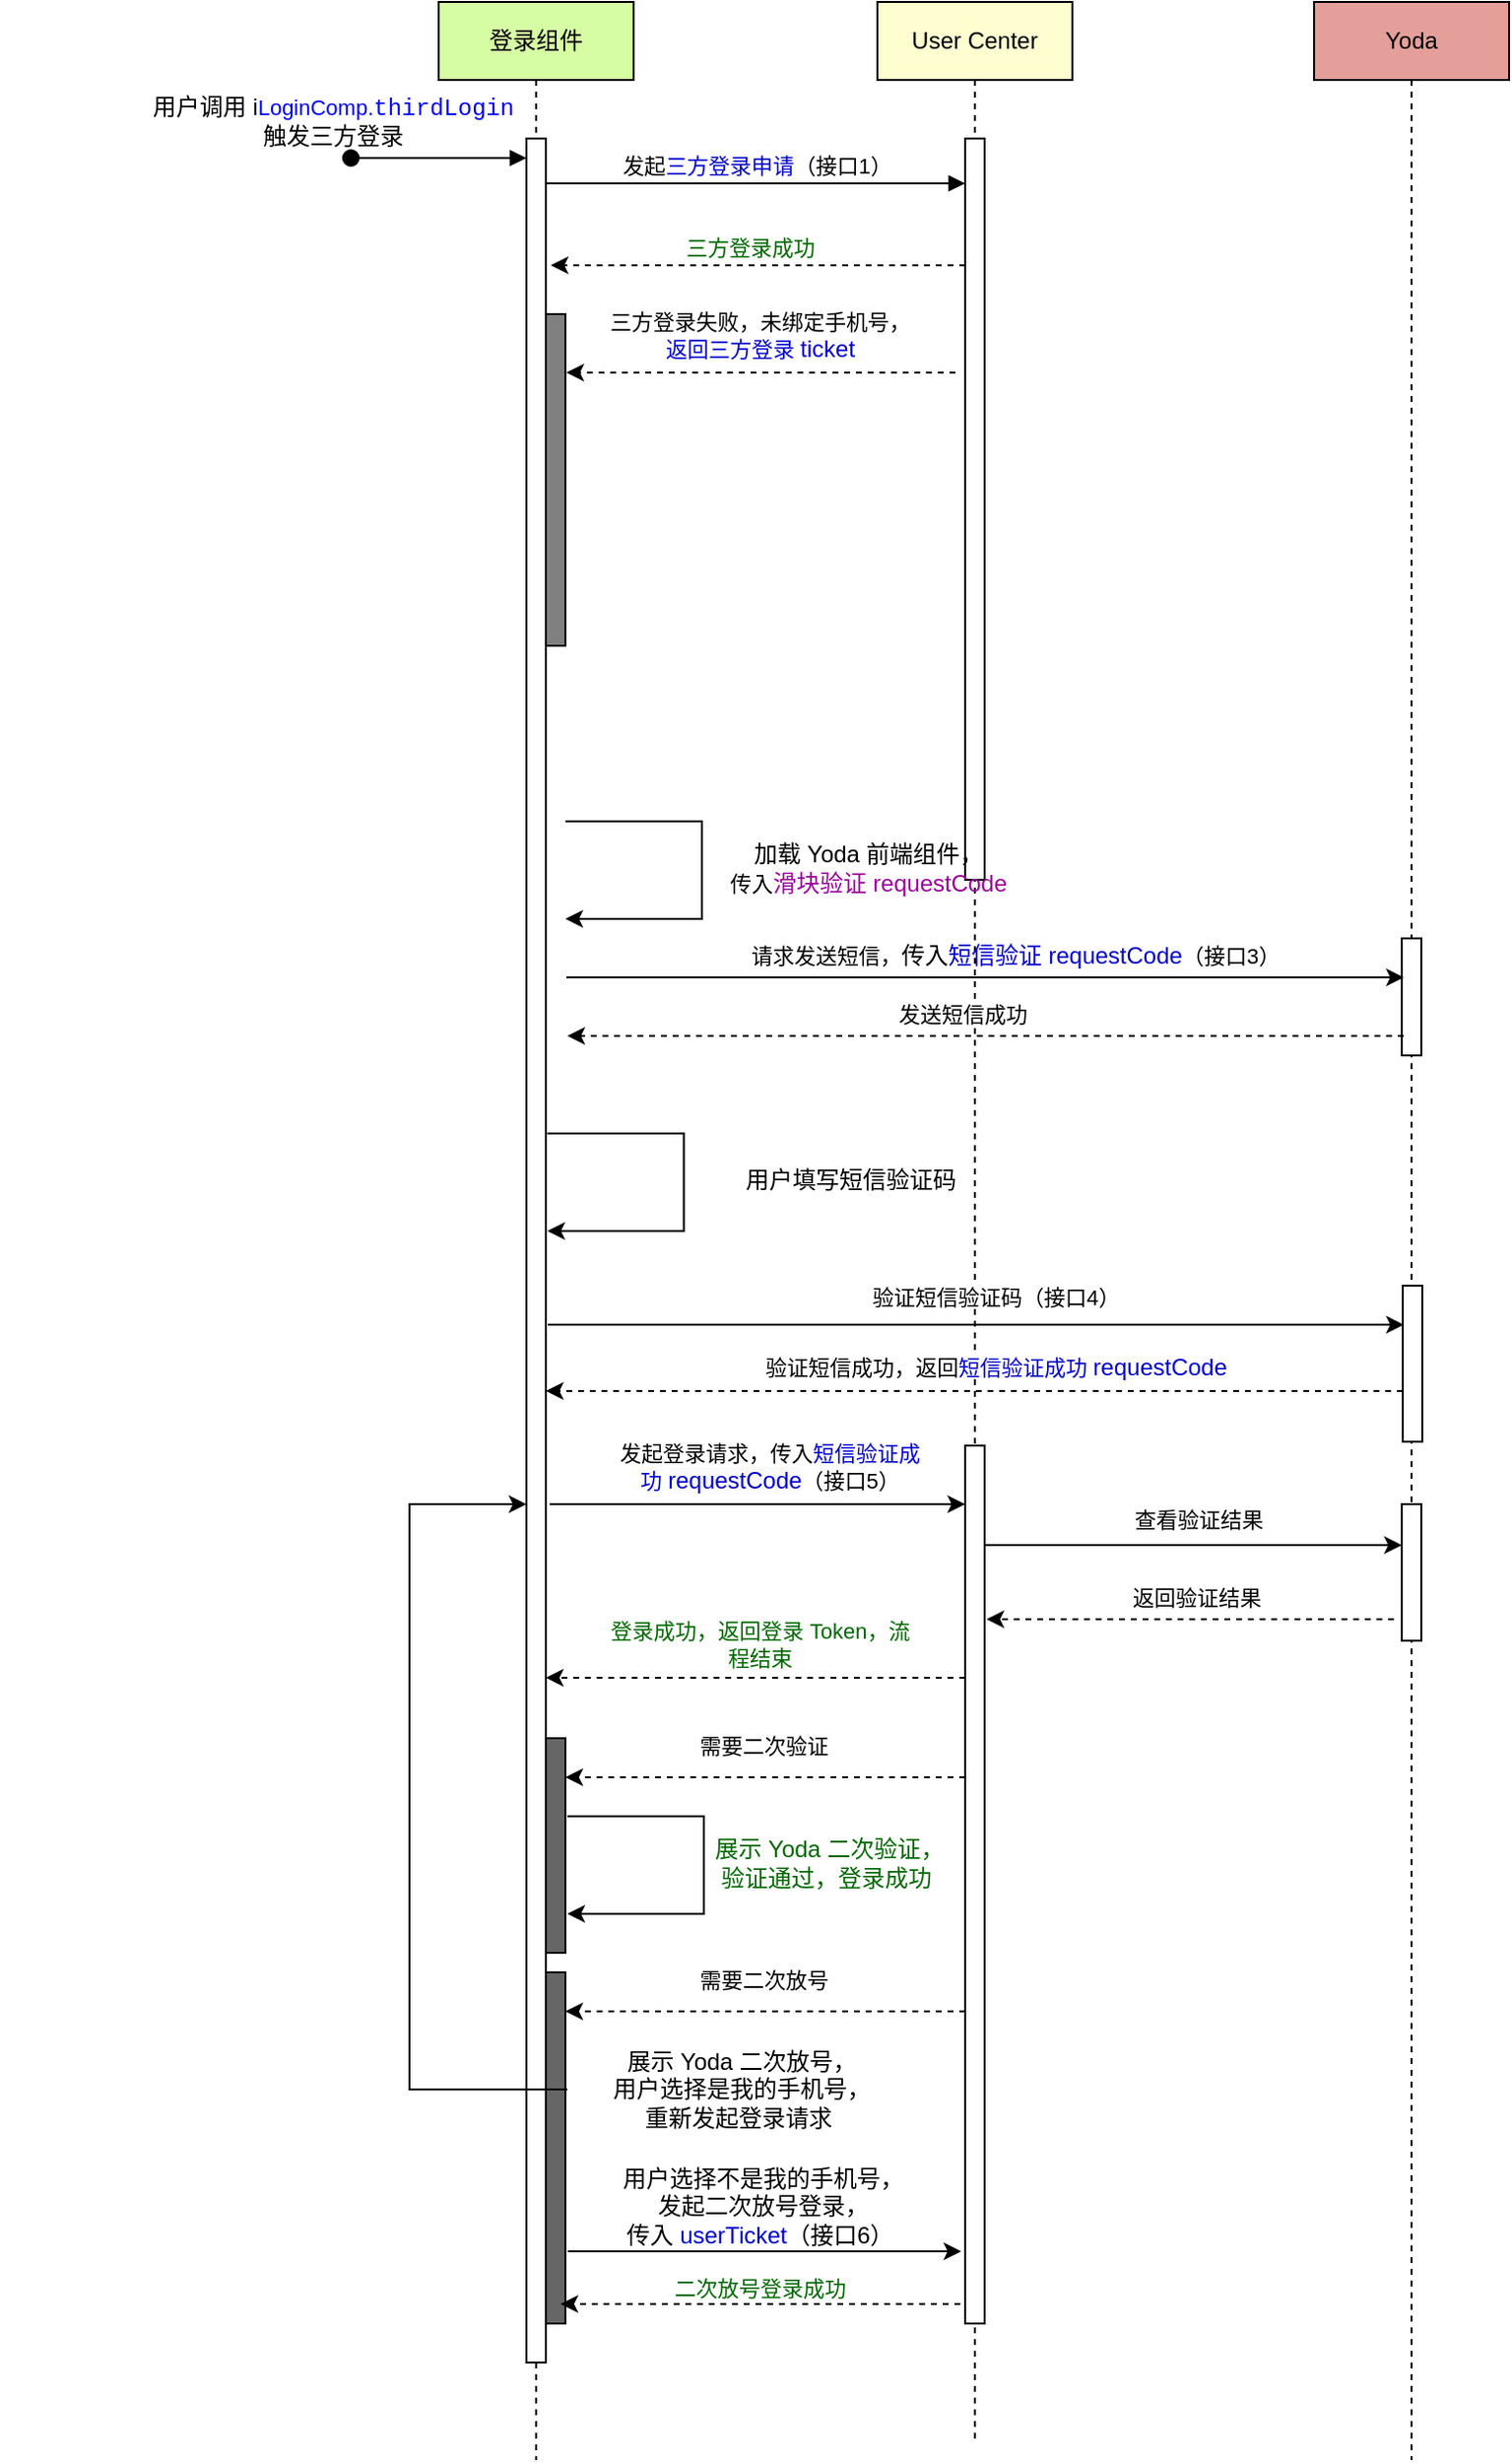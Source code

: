 <mxfile version="21.0.8" type="github">
  <diagram name="Page-1" id="2YBvvXClWsGukQMizWep">
    <mxGraphModel dx="2156" dy="663" grid="1" gridSize="10" guides="1" tooltips="1" connect="1" arrows="1" fold="1" page="1" pageScale="1" pageWidth="850" pageHeight="1100" math="0" shadow="0">
      <root>
        <mxCell id="0" />
        <mxCell id="1" parent="0" />
        <mxCell id="5poNSGUSoTGOrr6AFEc5-1" value="登录组件" style="shape=umlLifeline;perimeter=lifelinePerimeter;whiteSpace=wrap;html=1;container=0;dropTarget=0;collapsible=0;recursiveResize=0;outlineConnect=0;portConstraint=eastwest;newEdgeStyle={&quot;edgeStyle&quot;:&quot;elbowEdgeStyle&quot;,&quot;elbow&quot;:&quot;vertical&quot;,&quot;curved&quot;:0,&quot;rounded&quot;:0};fillColor=#D6FDA4;" vertex="1" parent="1">
          <mxGeometry x="145" y="70" width="100" height="1260" as="geometry" />
        </mxCell>
        <mxCell id="5poNSGUSoTGOrr6AFEc5-2" value="" style="html=1;points=[];perimeter=orthogonalPerimeter;outlineConnect=0;targetShapes=umlLifeline;portConstraint=eastwest;newEdgeStyle={&quot;edgeStyle&quot;:&quot;elbowEdgeStyle&quot;,&quot;elbow&quot;:&quot;vertical&quot;,&quot;curved&quot;:0,&quot;rounded&quot;:0};" vertex="1" parent="5poNSGUSoTGOrr6AFEc5-1">
          <mxGeometry x="45" y="70" width="10" height="1140" as="geometry" />
        </mxCell>
        <mxCell id="5poNSGUSoTGOrr6AFEc5-3" value="" style="html=1;verticalAlign=bottom;startArrow=oval;endArrow=block;startSize=8;edgeStyle=elbowEdgeStyle;elbow=vertical;curved=0;rounded=0;" edge="1" parent="5poNSGUSoTGOrr6AFEc5-1">
          <mxGeometry relative="1" as="geometry">
            <mxPoint x="-45" y="80" as="sourcePoint" />
            <mxPoint x="45" y="80" as="targetPoint" />
          </mxGeometry>
        </mxCell>
        <mxCell id="5poNSGUSoTGOrr6AFEc5-4" value="" style="html=1;points=[];perimeter=orthogonalPerimeter;outlineConnect=0;targetShapes=umlLifeline;portConstraint=eastwest;newEdgeStyle={&quot;edgeStyle&quot;:&quot;elbowEdgeStyle&quot;,&quot;elbow&quot;:&quot;vertical&quot;,&quot;curved&quot;:0,&quot;rounded&quot;:0};fillColor=#666666;" vertex="1" parent="5poNSGUSoTGOrr6AFEc5-1">
          <mxGeometry x="55" y="890" width="10" height="110" as="geometry" />
        </mxCell>
        <mxCell id="5poNSGUSoTGOrr6AFEc5-5" value="" style="html=1;points=[];perimeter=orthogonalPerimeter;outlineConnect=0;targetShapes=umlLifeline;portConstraint=eastwest;newEdgeStyle={&quot;edgeStyle&quot;:&quot;elbowEdgeStyle&quot;,&quot;elbow&quot;:&quot;vertical&quot;,&quot;curved&quot;:0,&quot;rounded&quot;:0};fillColor=#808080;" vertex="1" parent="5poNSGUSoTGOrr6AFEc5-1">
          <mxGeometry x="55" y="160" width="10" height="170" as="geometry" />
        </mxCell>
        <mxCell id="5poNSGUSoTGOrr6AFEc5-6" value="" style="html=1;points=[];perimeter=orthogonalPerimeter;outlineConnect=0;targetShapes=umlLifeline;portConstraint=eastwest;newEdgeStyle={&quot;edgeStyle&quot;:&quot;elbowEdgeStyle&quot;,&quot;elbow&quot;:&quot;vertical&quot;,&quot;curved&quot;:0,&quot;rounded&quot;:0};fillColor=#666666;" vertex="1" parent="5poNSGUSoTGOrr6AFEc5-1">
          <mxGeometry x="55" y="1010" width="10" height="180" as="geometry" />
        </mxCell>
        <mxCell id="5poNSGUSoTGOrr6AFEc5-7" value="User Center" style="shape=umlLifeline;perimeter=lifelinePerimeter;whiteSpace=wrap;html=1;container=0;dropTarget=0;collapsible=0;recursiveResize=0;outlineConnect=0;portConstraint=eastwest;newEdgeStyle={&quot;edgeStyle&quot;:&quot;elbowEdgeStyle&quot;,&quot;elbow&quot;:&quot;vertical&quot;,&quot;curved&quot;:0,&quot;rounded&quot;:0};fillColor=#FFFED1;" vertex="1" parent="1">
          <mxGeometry x="370" y="70" width="100" height="1250" as="geometry" />
        </mxCell>
        <mxCell id="5poNSGUSoTGOrr6AFEc5-8" value="" style="html=1;points=[];perimeter=orthogonalPerimeter;outlineConnect=0;targetShapes=umlLifeline;portConstraint=eastwest;newEdgeStyle={&quot;edgeStyle&quot;:&quot;elbowEdgeStyle&quot;,&quot;elbow&quot;:&quot;vertical&quot;,&quot;curved&quot;:0,&quot;rounded&quot;:0};" vertex="1" parent="5poNSGUSoTGOrr6AFEc5-7">
          <mxGeometry x="45" y="70" width="10" height="380" as="geometry" />
        </mxCell>
        <mxCell id="5poNSGUSoTGOrr6AFEc5-9" value="" style="html=1;points=[];perimeter=orthogonalPerimeter;outlineConnect=0;targetShapes=umlLifeline;portConstraint=eastwest;newEdgeStyle={&quot;edgeStyle&quot;:&quot;elbowEdgeStyle&quot;,&quot;elbow&quot;:&quot;vertical&quot;,&quot;curved&quot;:0,&quot;rounded&quot;:0};" vertex="1" parent="5poNSGUSoTGOrr6AFEc5-7">
          <mxGeometry x="45" y="740" width="10" height="450" as="geometry" />
        </mxCell>
        <mxCell id="5poNSGUSoTGOrr6AFEc5-10" value="发起&lt;font color=&quot;#0000cc&quot;&gt;三方登录申请&lt;/font&gt;（接口1）" style="html=1;verticalAlign=bottom;endArrow=block;edgeStyle=elbowEdgeStyle;elbow=horizontal;curved=0;rounded=0;" edge="1" parent="1">
          <mxGeometry x="0.005" relative="1" as="geometry">
            <mxPoint x="200" y="163" as="sourcePoint" />
            <Array as="points">
              <mxPoint x="285" y="163" />
            </Array>
            <mxPoint as="offset" />
            <mxPoint x="415" y="163" as="targetPoint" />
          </mxGeometry>
        </mxCell>
        <mxCell id="5poNSGUSoTGOrr6AFEc5-11" value="Yoda" style="shape=umlLifeline;perimeter=lifelinePerimeter;whiteSpace=wrap;html=1;container=0;dropTarget=0;collapsible=0;recursiveResize=0;outlineConnect=0;portConstraint=eastwest;newEdgeStyle={&quot;edgeStyle&quot;:&quot;elbowEdgeStyle&quot;,&quot;elbow&quot;:&quot;vertical&quot;,&quot;curved&quot;:0,&quot;rounded&quot;:0};fillColor=#E49F9A;" vertex="1" parent="1">
          <mxGeometry x="594" y="70" width="100" height="1260" as="geometry" />
        </mxCell>
        <mxCell id="5poNSGUSoTGOrr6AFEc5-15" value="" style="html=1;points=[];perimeter=orthogonalPerimeter;outlineConnect=0;targetShapes=umlLifeline;portConstraint=eastwest;newEdgeStyle={&quot;edgeStyle&quot;:&quot;elbowEdgeStyle&quot;,&quot;elbow&quot;:&quot;vertical&quot;,&quot;curved&quot;:0,&quot;rounded&quot;:0};" vertex="1" parent="5poNSGUSoTGOrr6AFEc5-11">
          <mxGeometry x="45" y="480" width="10" height="60" as="geometry" />
        </mxCell>
        <mxCell id="5poNSGUSoTGOrr6AFEc5-16" value="" style="html=1;points=[];perimeter=orthogonalPerimeter;outlineConnect=0;targetShapes=umlLifeline;portConstraint=eastwest;newEdgeStyle={&quot;edgeStyle&quot;:&quot;elbowEdgeStyle&quot;,&quot;elbow&quot;:&quot;vertical&quot;,&quot;curved&quot;:0,&quot;rounded&quot;:0};" vertex="1" parent="5poNSGUSoTGOrr6AFEc5-11">
          <mxGeometry x="45.5" y="658" width="10" height="80" as="geometry" />
        </mxCell>
        <mxCell id="5poNSGUSoTGOrr6AFEc5-17" value="" style="html=1;points=[];perimeter=orthogonalPerimeter;outlineConnect=0;targetShapes=umlLifeline;portConstraint=eastwest;newEdgeStyle={&quot;edgeStyle&quot;:&quot;elbowEdgeStyle&quot;,&quot;elbow&quot;:&quot;vertical&quot;,&quot;curved&quot;:0,&quot;rounded&quot;:0};" vertex="1" parent="5poNSGUSoTGOrr6AFEc5-11">
          <mxGeometry x="45" y="770" width="10" height="70" as="geometry" />
        </mxCell>
        <mxCell id="5poNSGUSoTGOrr6AFEc5-32" value="" style="endArrow=classic;html=1;rounded=0;" edge="1" parent="1">
          <mxGeometry width="50" height="50" relative="1" as="geometry">
            <mxPoint x="210" y="490" as="sourcePoint" />
            <mxPoint x="210" y="540" as="targetPoint" />
            <Array as="points">
              <mxPoint x="230" y="490" />
              <mxPoint x="280" y="490" />
              <mxPoint x="280" y="540" />
            </Array>
          </mxGeometry>
        </mxCell>
        <mxCell id="5poNSGUSoTGOrr6AFEc5-33" value="加载 Yoda 前端组件，&lt;br style=&quot;border-color: var(--border-color); font-size: 11px;&quot;&gt;&lt;span style=&quot;font-size: 11px; background-color: rgb(255, 255, 255);&quot;&gt;传入&lt;/span&gt;&lt;font style=&quot;border-color: var(--border-color);&quot; color=&quot;#990099&quot;&gt;滑块验证&amp;nbsp;requestCode&lt;/font&gt;" style="text;html=1;align=center;verticalAlign=middle;resizable=0;points=[];autosize=1;strokeColor=none;fillColor=none;" vertex="1" parent="1">
          <mxGeometry x="280" y="494" width="170" height="40" as="geometry" />
        </mxCell>
        <mxCell id="5poNSGUSoTGOrr6AFEc5-34" style="edgeStyle=elbowEdgeStyle;rounded=0;orthogonalLoop=1;jettySize=auto;html=1;elbow=vertical;curved=0;" edge="1" parent="1">
          <mxGeometry relative="1" as="geometry">
            <mxPoint x="210.5" y="570" as="sourcePoint" />
            <mxPoint x="640" y="570" as="targetPoint" />
          </mxGeometry>
        </mxCell>
        <mxCell id="5poNSGUSoTGOrr6AFEc5-35" value="&lt;span style=&quot;color: rgb(0, 0, 0); font-family: Helvetica; font-size: 11px; font-style: normal; font-variant-ligatures: normal; font-variant-caps: normal; font-weight: 400; letter-spacing: normal; orphans: 2; text-indent: 0px; text-transform: none; widows: 2; word-spacing: 0px; -webkit-text-stroke-width: 0px; background-color: rgb(255, 255, 255); text-decoration-thickness: initial; text-decoration-style: initial; text-decoration-color: initial; float: none; display: inline !important;&quot;&gt;请求发送短信，&lt;/span&gt;传入&lt;font style=&quot;border-color: var(--border-color);&quot; color=&quot;#0000cc&quot;&gt;短信验证&amp;nbsp;requestCode&lt;/font&gt;&lt;span style=&quot;border-color: var(--border-color); font-size: 11px; background-color: rgb(255, 255, 255);&quot;&gt;（接口3）&lt;/span&gt;" style="text;whiteSpace=wrap;html=1;align=center;" vertex="1" parent="1">
          <mxGeometry x="271" y="545" width="340" height="20" as="geometry" />
        </mxCell>
        <mxCell id="5poNSGUSoTGOrr6AFEc5-36" style="edgeStyle=elbowEdgeStyle;rounded=0;orthogonalLoop=1;jettySize=auto;html=1;elbow=vertical;curved=0;dashed=1;" edge="1" parent="1">
          <mxGeometry relative="1" as="geometry">
            <mxPoint x="640" y="600" as="sourcePoint" />
            <mxPoint x="211" y="600" as="targetPoint" />
          </mxGeometry>
        </mxCell>
        <mxCell id="5poNSGUSoTGOrr6AFEc5-37" value="&lt;span style=&quot;font-size: 11px; background-color: rgb(255, 255, 255);&quot;&gt;发送短信成功&lt;/span&gt;" style="text;whiteSpace=wrap;html=1;align=center;" vertex="1" parent="1">
          <mxGeometry x="244" y="575" width="340" height="20" as="geometry" />
        </mxCell>
        <mxCell id="5poNSGUSoTGOrr6AFEc5-38" style="edgeStyle=elbowEdgeStyle;rounded=0;orthogonalLoop=1;jettySize=auto;html=1;elbow=vertical;curved=0;entryX=0;entryY=0.167;entryDx=0;entryDy=0;entryPerimeter=0;" edge="1" parent="1">
          <mxGeometry relative="1" as="geometry">
            <mxPoint x="201" y="748" as="sourcePoint" />
            <mxPoint x="640" y="748.36" as="targetPoint" />
          </mxGeometry>
        </mxCell>
        <mxCell id="5poNSGUSoTGOrr6AFEc5-39" value="&lt;span style=&quot;color: rgb(0, 0, 0); font-family: Helvetica; font-size: 11px; font-style: normal; font-variant-ligatures: normal; font-variant-caps: normal; font-weight: 400; letter-spacing: normal; orphans: 2; text-indent: 0px; text-transform: none; widows: 2; word-spacing: 0px; -webkit-text-stroke-width: 0px; background-color: rgb(255, 255, 255); text-decoration-thickness: initial; text-decoration-style: initial; text-decoration-color: initial; float: none; display: inline !important;&quot;&gt;验证短信验证码&lt;/span&gt;&lt;span style=&quot;color: rgb(0, 0, 0); font-family: Helvetica; font-size: 11px; font-style: normal; font-variant-ligatures: normal; font-variant-caps: normal; font-weight: 400; letter-spacing: normal; orphans: 2; text-indent: 0px; text-transform: none; widows: 2; word-spacing: 0px; -webkit-text-stroke-width: 0px; background-color: rgb(255, 255, 255); text-decoration-thickness: initial; text-decoration-style: initial; text-decoration-color: initial; float: none; display: inline !important;&quot;&gt;（接口4）&lt;/span&gt;" style="text;whiteSpace=wrap;html=1;align=center;" vertex="1" parent="1">
          <mxGeometry x="260.5" y="720" width="340" height="20" as="geometry" />
        </mxCell>
        <mxCell id="5poNSGUSoTGOrr6AFEc5-40" value="" style="endArrow=classic;html=1;rounded=0;" edge="1" parent="1">
          <mxGeometry width="50" height="50" relative="1" as="geometry">
            <mxPoint x="211" y="1000" as="sourcePoint" />
            <mxPoint x="211" y="1050" as="targetPoint" />
            <Array as="points">
              <mxPoint x="231" y="1000" />
              <mxPoint x="281" y="1000" />
              <mxPoint x="281" y="1050" />
            </Array>
          </mxGeometry>
        </mxCell>
        <mxCell id="5poNSGUSoTGOrr6AFEc5-41" value="&lt;font color=&quot;#006600&quot;&gt;展示&amp;nbsp;Yoda 二次验证，&lt;br&gt;验证通过，登录成功&amp;nbsp;&lt;/font&gt;" style="text;html=1;align=center;verticalAlign=middle;resizable=0;points=[];autosize=1;strokeColor=none;fillColor=none;" vertex="1" parent="1">
          <mxGeometry x="275" y="1004" width="140" height="40" as="geometry" />
        </mxCell>
        <mxCell id="5poNSGUSoTGOrr6AFEc5-42" style="edgeStyle=elbowEdgeStyle;rounded=0;orthogonalLoop=1;jettySize=auto;html=1;elbow=vertical;curved=0;dashed=1;" edge="1" parent="1">
          <mxGeometry relative="1" as="geometry">
            <mxPoint x="639.5" y="782" as="sourcePoint" />
            <mxPoint x="200" y="782" as="targetPoint" />
          </mxGeometry>
        </mxCell>
        <mxCell id="5poNSGUSoTGOrr6AFEc5-43" value="&lt;span style=&quot;font-size: 11px; background-color: rgb(255, 255, 255);&quot;&gt;验证短信成功，返回&lt;font color=&quot;#0000cc&quot;&gt;短信验证成功&amp;nbsp;&lt;/font&gt;&lt;/span&gt;&lt;font color=&quot;#0000cc&quot;&gt;requestCode&lt;/font&gt;" style="text;whiteSpace=wrap;html=1;align=center;" vertex="1" parent="1">
          <mxGeometry x="260.5" y="756" width="340" height="20" as="geometry" />
        </mxCell>
        <mxCell id="5poNSGUSoTGOrr6AFEc5-44" value="" style="endArrow=classic;html=1;rounded=0;" edge="1" parent="1" target="5poNSGUSoTGOrr6AFEc5-9">
          <mxGeometry width="50" height="50" relative="1" as="geometry">
            <mxPoint x="202" y="840" as="sourcePoint" />
            <mxPoint x="410" y="840" as="targetPoint" />
          </mxGeometry>
        </mxCell>
        <mxCell id="5poNSGUSoTGOrr6AFEc5-45" value="&lt;span style=&quot;color: rgb(0, 0, 0); font-family: Helvetica; font-size: 11px; font-style: normal; font-variant-ligatures: normal; font-variant-caps: normal; font-weight: 400; letter-spacing: normal; orphans: 2; text-indent: 0px; text-transform: none; widows: 2; word-spacing: 0px; -webkit-text-stroke-width: 0px; background-color: rgb(255, 255, 255); text-decoration-thickness: initial; text-decoration-style: initial; text-decoration-color: initial; float: none; display: inline !important;&quot;&gt;发起登录请求，传入&lt;font style=&quot;border-color: var(--border-color);&quot; color=&quot;#0000cc&quot;&gt;短信验证成功&amp;nbsp;&lt;/font&gt;&lt;font style=&quot;border-color: var(--border-color); font-size: 12px; background-color: rgb(251, 251, 251);&quot; color=&quot;#0000cc&quot;&gt;requestCode&lt;/font&gt;（接口5）&lt;/span&gt;" style="text;whiteSpace=wrap;html=1;align=center;" vertex="1" parent="1">
          <mxGeometry x="230" y="800" width="170" height="20" as="geometry" />
        </mxCell>
        <mxCell id="5poNSGUSoTGOrr6AFEc5-46" style="edgeStyle=elbowEdgeStyle;rounded=0;orthogonalLoop=1;jettySize=auto;html=1;elbow=vertical;curved=0;" edge="1" parent="1">
          <mxGeometry relative="1" as="geometry">
            <mxPoint x="425" y="861" as="sourcePoint" />
            <mxPoint x="639" y="861" as="targetPoint" />
          </mxGeometry>
        </mxCell>
        <mxCell id="5poNSGUSoTGOrr6AFEc5-47" value="&lt;span style=&quot;font-size: 11px; background-color: rgb(255, 255, 255);&quot;&gt;查看验证结果&lt;/span&gt;" style="text;whiteSpace=wrap;html=1;align=center;" vertex="1" parent="1">
          <mxGeometry x="437" y="834" width="196" height="20" as="geometry" />
        </mxCell>
        <mxCell id="5poNSGUSoTGOrr6AFEc5-48" style="edgeStyle=elbowEdgeStyle;rounded=0;orthogonalLoop=1;jettySize=auto;html=1;elbow=vertical;curved=0;dashed=1;" edge="1" parent="1">
          <mxGeometry relative="1" as="geometry">
            <mxPoint x="635" y="899" as="sourcePoint" />
            <mxPoint x="426" y="899" as="targetPoint" />
          </mxGeometry>
        </mxCell>
        <mxCell id="5poNSGUSoTGOrr6AFEc5-49" value="&lt;span style=&quot;font-size: 11px; background-color: rgb(255, 255, 255);&quot;&gt;返回验证结果&lt;/span&gt;" style="text;whiteSpace=wrap;html=1;align=center;" vertex="1" parent="1">
          <mxGeometry x="454" y="874" width="160" height="20" as="geometry" />
        </mxCell>
        <mxCell id="5poNSGUSoTGOrr6AFEc5-50" style="edgeStyle=elbowEdgeStyle;rounded=0;orthogonalLoop=1;jettySize=auto;html=1;elbow=vertical;curved=0;dashed=1;" edge="1" parent="1" target="5poNSGUSoTGOrr6AFEc5-2">
          <mxGeometry relative="1" as="geometry">
            <mxPoint x="415" y="929" as="sourcePoint" />
            <mxPoint x="210" y="930" as="targetPoint" />
          </mxGeometry>
        </mxCell>
        <mxCell id="5poNSGUSoTGOrr6AFEc5-51" value="&lt;span style=&quot;font-size: 11px; background-color: rgb(255, 255, 255);&quot;&gt;&lt;font color=&quot;#006600&quot;&gt;登录成功，返回登录 Token，流程结束&lt;/font&gt;&lt;/span&gt;" style="text;whiteSpace=wrap;html=1;align=center;" vertex="1" parent="1">
          <mxGeometry x="230" y="891" width="160" height="20" as="geometry" />
        </mxCell>
        <mxCell id="5poNSGUSoTGOrr6AFEc5-52" style="edgeStyle=elbowEdgeStyle;rounded=0;orthogonalLoop=1;jettySize=auto;html=1;elbow=vertical;curved=0;dashed=1;" edge="1" parent="1" source="5poNSGUSoTGOrr6AFEc5-9">
          <mxGeometry relative="1" as="geometry">
            <mxPoint x="410" y="980" as="sourcePoint" />
            <mxPoint x="210" y="980" as="targetPoint" />
          </mxGeometry>
        </mxCell>
        <mxCell id="5poNSGUSoTGOrr6AFEc5-53" value="&lt;span style=&quot;font-size: 11px; background-color: rgb(255, 255, 255);&quot;&gt;需要二次验证&lt;/span&gt;" style="text;whiteSpace=wrap;html=1;align=center;" vertex="1" parent="1">
          <mxGeometry x="214" y="950" width="196" height="20" as="geometry" />
        </mxCell>
        <mxCell id="5poNSGUSoTGOrr6AFEc5-54" style="edgeStyle=elbowEdgeStyle;rounded=0;orthogonalLoop=1;jettySize=auto;html=1;elbow=vertical;curved=0;dashed=1;" edge="1" parent="1">
          <mxGeometry relative="1" as="geometry">
            <mxPoint x="415" y="1100" as="sourcePoint" />
            <mxPoint x="210" y="1100" as="targetPoint" />
          </mxGeometry>
        </mxCell>
        <mxCell id="5poNSGUSoTGOrr6AFEc5-55" value="&lt;span style=&quot;font-size: 11px; background-color: rgb(255, 255, 255);&quot;&gt;需要二次放号&lt;/span&gt;" style="text;whiteSpace=wrap;html=1;align=center;" vertex="1" parent="1">
          <mxGeometry x="214" y="1070" width="196" height="20" as="geometry" />
        </mxCell>
        <mxCell id="5poNSGUSoTGOrr6AFEc5-56" value="" style="endArrow=classic;html=1;rounded=0;" edge="1" parent="1" target="5poNSGUSoTGOrr6AFEc5-2">
          <mxGeometry width="50" height="50" relative="1" as="geometry">
            <mxPoint x="211" y="1140" as="sourcePoint" />
            <mxPoint x="180" y="840" as="targetPoint" />
            <Array as="points">
              <mxPoint x="130" y="1140" />
              <mxPoint x="130" y="840" />
            </Array>
          </mxGeometry>
        </mxCell>
        <mxCell id="5poNSGUSoTGOrr6AFEc5-57" value="展示&amp;nbsp;Yoda 二次放号，&lt;br&gt;用户选择是我的手机号，&lt;br&gt;重新发起登录请求&amp;nbsp;" style="text;html=1;align=center;verticalAlign=middle;resizable=0;points=[];autosize=1;strokeColor=none;fillColor=none;" vertex="1" parent="1">
          <mxGeometry x="220" y="1110" width="160" height="60" as="geometry" />
        </mxCell>
        <mxCell id="5poNSGUSoTGOrr6AFEc5-58" value="" style="endArrow=classic;html=1;rounded=0;" edge="1" parent="1">
          <mxGeometry width="50" height="50" relative="1" as="geometry">
            <mxPoint x="211.25" y="1223" as="sourcePoint" />
            <mxPoint x="413" y="1223" as="targetPoint" />
          </mxGeometry>
        </mxCell>
        <mxCell id="5poNSGUSoTGOrr6AFEc5-59" value="用户选择不是我的手机号，&lt;br&gt;发起二次放号登录，&lt;br&gt;传入&lt;font color=&quot;#0000cc&quot;&gt; userTicket&lt;/font&gt;（接口6）&lt;span style=&quot;background-color: initial;&quot;&gt;&amp;nbsp;&lt;/span&gt;" style="text;html=1;align=center;verticalAlign=middle;resizable=0;points=[];autosize=1;strokeColor=none;fillColor=none;" vertex="1" parent="1">
          <mxGeometry x="225.75" y="1170" width="170" height="60" as="geometry" />
        </mxCell>
        <mxCell id="5poNSGUSoTGOrr6AFEc5-60" style="edgeStyle=elbowEdgeStyle;rounded=0;orthogonalLoop=1;jettySize=auto;html=1;elbow=vertical;curved=0;dashed=1;" edge="1" parent="1">
          <mxGeometry relative="1" as="geometry">
            <mxPoint x="412.5" y="1250" as="sourcePoint" />
            <mxPoint x="207.5" y="1250" as="targetPoint" />
          </mxGeometry>
        </mxCell>
        <mxCell id="5poNSGUSoTGOrr6AFEc5-61" value="&lt;span style=&quot;font-size: 11px; background-color: rgb(255, 255, 255);&quot;&gt;&lt;font color=&quot;#006600&quot;&gt;二次放号登录成功&lt;/font&gt;&lt;/span&gt;" style="text;whiteSpace=wrap;html=1;align=center;" vertex="1" parent="1">
          <mxGeometry x="212" y="1228" width="196" height="20" as="geometry" />
        </mxCell>
        <mxCell id="5poNSGUSoTGOrr6AFEc5-62" value="" style="endArrow=classic;html=1;rounded=0;" edge="1" parent="1">
          <mxGeometry width="50" height="50" relative="1" as="geometry">
            <mxPoint x="200.75" y="650" as="sourcePoint" />
            <mxPoint x="200.75" y="700" as="targetPoint" />
            <Array as="points">
              <mxPoint x="220.75" y="650" />
              <mxPoint x="270.75" y="650" />
              <mxPoint x="270.75" y="700" />
            </Array>
          </mxGeometry>
        </mxCell>
        <mxCell id="5poNSGUSoTGOrr6AFEc5-63" value="用户填写短信验证码" style="text;html=1;align=center;verticalAlign=middle;resizable=0;points=[];autosize=1;strokeColor=none;fillColor=none;" vertex="1" parent="1">
          <mxGeometry x="290.75" y="659" width="130" height="30" as="geometry" />
        </mxCell>
        <mxCell id="5poNSGUSoTGOrr6AFEc5-64" value="用户调用&amp;nbsp;i&lt;font style=&quot;border-color: var(--border-color); font-size: 11px;&quot; color=&quot;#0000ff&quot;&gt;LoginComp.&lt;/font&gt;&lt;span style=&quot;border-color: var(--border-color); font-family: Menlo, Monaco, &amp;quot;Courier New&amp;quot;, monospace;&quot;&gt;&lt;font style=&quot;border-color: var(--border-color);&quot; color=&quot;#0000ff&quot;&gt;thirdLogin&lt;br&gt;&lt;/font&gt;触发三方登录&lt;/span&gt;" style="text;whiteSpace=wrap;html=1;align=center;" vertex="1" parent="1">
          <mxGeometry x="-79.5" y="110" width="340" height="20" as="geometry" />
        </mxCell>
        <mxCell id="5poNSGUSoTGOrr6AFEc5-73" style="edgeStyle=elbowEdgeStyle;rounded=0;orthogonalLoop=1;jettySize=auto;html=1;elbow=vertical;curved=0;dashed=1;" edge="1" parent="1">
          <mxGeometry relative="1" as="geometry">
            <mxPoint x="415" y="205" as="sourcePoint" />
            <mxPoint x="202.5" y="205" as="targetPoint" />
          </mxGeometry>
        </mxCell>
        <mxCell id="5poNSGUSoTGOrr6AFEc5-74" value="&lt;span style=&quot;font-size: 11px; background-color: rgb(255, 255, 255);&quot;&gt;&lt;font color=&quot;#006600&quot;&gt;三方登录成功&lt;/font&gt;&lt;/span&gt;" style="text;whiteSpace=wrap;html=1;align=center;" vertex="1" parent="1">
          <mxGeometry x="207" y="182" width="196" height="20" as="geometry" />
        </mxCell>
        <mxCell id="5poNSGUSoTGOrr6AFEc5-77" value="&lt;span style=&quot;font-size: 11px; background-color: rgb(255, 255, 255);&quot;&gt;三方登录失败，未绑定手机号，&lt;br&gt;&lt;font color=&quot;#0000cc&quot;&gt;返回三方登录&amp;nbsp;&lt;/font&gt;&lt;/span&gt;&lt;font color=&quot;#0000cc&quot;&gt;ticket&lt;/font&gt;" style="text;whiteSpace=wrap;html=1;align=center;" vertex="1" parent="1">
          <mxGeometry x="212" y="220" width="196" height="20" as="geometry" />
        </mxCell>
        <mxCell id="5poNSGUSoTGOrr6AFEc5-79" style="edgeStyle=elbowEdgeStyle;rounded=0;orthogonalLoop=1;jettySize=auto;html=1;elbow=vertical;curved=0;dashed=1;" edge="1" parent="1">
          <mxGeometry relative="1" as="geometry">
            <mxPoint x="410" y="260" as="sourcePoint" />
            <mxPoint x="210.5" y="260" as="targetPoint" />
          </mxGeometry>
        </mxCell>
      </root>
    </mxGraphModel>
  </diagram>
</mxfile>
